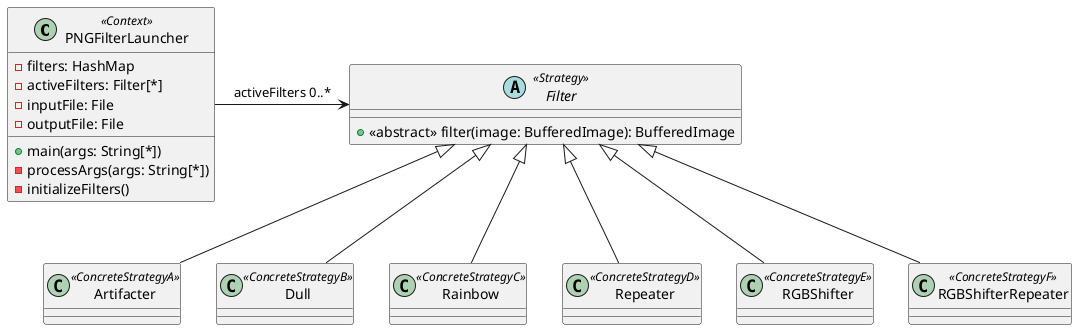 @startuml

class PNGFilterLauncher <<Context>> {
-filters: HashMap
-activeFilters: Filter[*]
-inputFile: File
-outputFile: File
+main(args: String[*])
-processArgs(args: String[*])
-initializeFilters()
}

abstract class Filter <<Strategy>> {
+<<abstract>> filter(image: BufferedImage): BufferedImage
}

class Artifacter <<ConcreteStrategyA>> extends Filter {}
class Dull <<ConcreteStrategyB>> extends Filter {}
class Rainbow <<ConcreteStrategyC>> extends Filter {}
class Repeater <<ConcreteStrategyD>> extends Filter {}
class RGBShifter <<ConcreteStrategyE>> extends Filter {}
class RGBShifterRepeater <<ConcreteStrategyF>> extends Filter {}

PNGFilterLauncher -right-> Filter: activeFilters 0..*

@enduml
